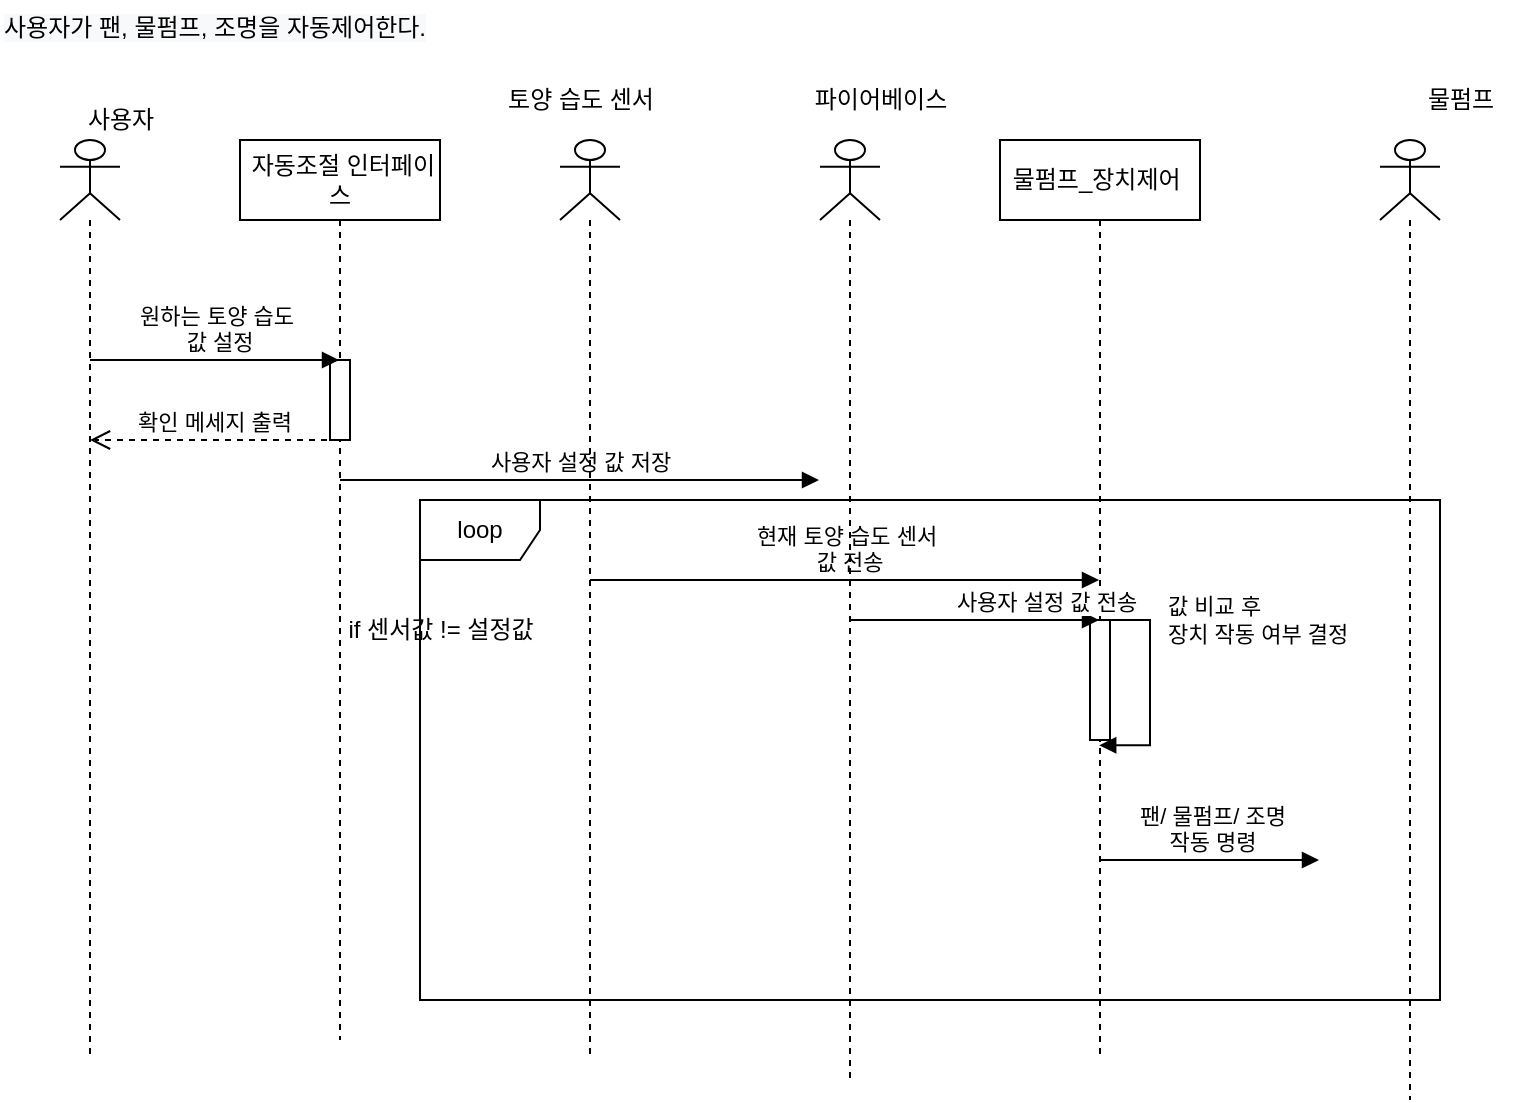 <mxfile version="20.5.3" type="github">
  <diagram id="Z_jb_i1OUhFMdzfZDqN_" name="페이지-1">
    <mxGraphModel dx="1038" dy="571" grid="1" gridSize="10" guides="1" tooltips="1" connect="1" arrows="1" fold="1" page="1" pageScale="1" pageWidth="827" pageHeight="1169" math="0" shadow="0">
      <root>
        <mxCell id="0" />
        <mxCell id="1" parent="0" />
        <mxCell id="ybVhzSZ3yJq0IbKlZSbC-16" value="loop" style="shape=umlFrame;whiteSpace=wrap;html=1;" parent="1" vertex="1">
          <mxGeometry x="260" y="280" width="510" height="250" as="geometry" />
        </mxCell>
        <mxCell id="ybVhzSZ3yJq0IbKlZSbC-1" value="&lt;span style=&quot;color: rgb(0, 0, 0); font-family: Helvetica; font-size: 12px; font-style: normal; font-variant-ligatures: normal; font-variant-caps: normal; font-weight: 400; letter-spacing: normal; orphans: 2; text-align: center; text-indent: 0px; text-transform: none; widows: 2; word-spacing: 0px; -webkit-text-stroke-width: 0px; background-color: rgb(248, 249, 250); text-decoration-thickness: initial; text-decoration-style: initial; text-decoration-color: initial; float: none; display: inline !important;&quot;&gt;사용자가 팬, 물펌프, 조명을 자동제어한다.&lt;/span&gt;" style="text;whiteSpace=wrap;html=1;" parent="1" vertex="1">
          <mxGeometry x="50" y="30" width="260" height="40" as="geometry" />
        </mxCell>
        <mxCell id="ybVhzSZ3yJq0IbKlZSbC-7" value="&amp;nbsp;자동조절 인터페이스" style="shape=umlLifeline;perimeter=lifelinePerimeter;whiteSpace=wrap;html=1;container=1;collapsible=0;recursiveResize=0;outlineConnect=0;" parent="1" vertex="1">
          <mxGeometry x="170" y="100" width="100" height="450" as="geometry" />
        </mxCell>
        <mxCell id="ybVhzSZ3yJq0IbKlZSbC-8" value="확인 메세지 출력" style="html=1;verticalAlign=bottom;endArrow=open;dashed=1;endSize=8;rounded=0;" parent="ybVhzSZ3yJq0IbKlZSbC-7" target="n0njOLkOn22POL2NZcef-1" edge="1">
          <mxGeometry relative="1" as="geometry">
            <mxPoint x="49.5" y="150" as="sourcePoint" />
            <mxPoint x="-80" y="150" as="targetPoint" />
            <Array as="points">
              <mxPoint x="20" y="150" />
            </Array>
          </mxGeometry>
        </mxCell>
        <mxCell id="ybVhzSZ3yJq0IbKlZSbC-27" value="" style="html=1;points=[];perimeter=orthogonalPerimeter;" parent="ybVhzSZ3yJq0IbKlZSbC-7" vertex="1">
          <mxGeometry x="45" y="110" width="10" height="40" as="geometry" />
        </mxCell>
        <mxCell id="ybVhzSZ3yJq0IbKlZSbC-10" value="물펌프_장치제어&amp;nbsp;" style="shape=umlLifeline;perimeter=lifelinePerimeter;whiteSpace=wrap;html=1;container=1;collapsible=0;recursiveResize=0;outlineConnect=0;" parent="1" vertex="1">
          <mxGeometry x="550" y="100" width="100" height="460" as="geometry" />
        </mxCell>
        <mxCell id="kuCBZX1RvtrEEPZ2ifss-1" value="" style="html=1;points=[];perimeter=orthogonalPerimeter;" parent="ybVhzSZ3yJq0IbKlZSbC-10" vertex="1">
          <mxGeometry x="45" y="240" width="10" height="60" as="geometry" />
        </mxCell>
        <mxCell id="kuCBZX1RvtrEEPZ2ifss-2" value="값 비교 후&amp;nbsp;&lt;br&gt;장치 작동 여부 결정" style="edgeStyle=orthogonalEdgeStyle;html=1;align=left;spacingLeft=2;endArrow=block;rounded=0;entryX=0.96;entryY=1.022;entryDx=0;entryDy=0;entryPerimeter=0;" parent="ybVhzSZ3yJq0IbKlZSbC-10" edge="1">
          <mxGeometry x="-0.491" y="5" relative="1" as="geometry">
            <mxPoint x="45" y="240" as="sourcePoint" />
            <Array as="points">
              <mxPoint x="75" y="240" />
              <mxPoint x="75" y="303" />
            </Array>
            <mxPoint as="offset" />
            <mxPoint x="49.6" y="302.64" as="targetPoint" />
          </mxGeometry>
        </mxCell>
        <mxCell id="ybVhzSZ3yJq0IbKlZSbC-12" value="사용자 설정 값 저장" style="html=1;verticalAlign=bottom;endArrow=block;rounded=0;" parent="1" source="ybVhzSZ3yJq0IbKlZSbC-7" edge="1">
          <mxGeometry width="80" relative="1" as="geometry">
            <mxPoint x="249.5" y="280" as="sourcePoint" />
            <mxPoint x="459.5" y="270" as="targetPoint" />
            <Array as="points">
              <mxPoint x="310" y="270" />
            </Array>
          </mxGeometry>
        </mxCell>
        <mxCell id="ybVhzSZ3yJq0IbKlZSbC-13" value="현재 토양 습도 센서&lt;br&gt;&amp;nbsp;값 전송" style="html=1;verticalAlign=bottom;endArrow=block;rounded=0;" parent="1" source="n0njOLkOn22POL2NZcef-8" target="ybVhzSZ3yJq0IbKlZSbC-10" edge="1">
          <mxGeometry width="80" relative="1" as="geometry">
            <mxPoint x="339.5" y="320" as="sourcePoint" />
            <mxPoint x="579.5" y="320" as="targetPoint" />
            <Array as="points">
              <mxPoint x="440" y="320" />
            </Array>
          </mxGeometry>
        </mxCell>
        <mxCell id="ybVhzSZ3yJq0IbKlZSbC-15" value="사용자 설정 값 전송" style="html=1;verticalAlign=bottom;endArrow=block;rounded=0;" parent="1" target="ybVhzSZ3yJq0IbKlZSbC-10" edge="1" source="n0njOLkOn22POL2NZcef-3">
          <mxGeometry x="0.564" width="80" relative="1" as="geometry">
            <mxPoint x="579.5" y="350" as="sourcePoint" />
            <mxPoint x="570" y="350" as="targetPoint" />
            <Array as="points">
              <mxPoint x="540" y="340" />
            </Array>
            <mxPoint as="offset" />
          </mxGeometry>
        </mxCell>
        <mxCell id="ybVhzSZ3yJq0IbKlZSbC-20" value="팬/ 물펌프/ 조명 &lt;br&gt;작동 명령" style="html=1;verticalAlign=bottom;endArrow=block;rounded=0;" parent="1" source="ybVhzSZ3yJq0IbKlZSbC-10" edge="1">
          <mxGeometry x="-0.003" width="80" relative="1" as="geometry">
            <mxPoint x="409.5" y="380" as="sourcePoint" />
            <mxPoint x="709.5" y="460" as="targetPoint" />
            <Array as="points">
              <mxPoint x="660" y="460" />
            </Array>
            <mxPoint x="1" as="offset" />
          </mxGeometry>
        </mxCell>
        <mxCell id="n0njOLkOn22POL2NZcef-1" value="" style="shape=umlLifeline;participant=umlActor;perimeter=lifelinePerimeter;whiteSpace=wrap;html=1;container=1;collapsible=0;recursiveResize=0;verticalAlign=top;spacingTop=36;outlineConnect=0;" vertex="1" parent="1">
          <mxGeometry x="80" y="100" width="30" height="460" as="geometry" />
        </mxCell>
        <mxCell id="n0njOLkOn22POL2NZcef-2" value="원하는 토양 습도&lt;br&gt;&amp;nbsp;값 설정" style="html=1;verticalAlign=bottom;endArrow=block;rounded=0;" edge="1" parent="1" source="n0njOLkOn22POL2NZcef-1" target="ybVhzSZ3yJq0IbKlZSbC-7">
          <mxGeometry width="80" relative="1" as="geometry">
            <mxPoint x="90" y="209" as="sourcePoint" />
            <mxPoint x="170" y="209" as="targetPoint" />
            <Array as="points">
              <mxPoint x="150" y="210" />
            </Array>
          </mxGeometry>
        </mxCell>
        <mxCell id="n0njOLkOn22POL2NZcef-3" value="" style="shape=umlLifeline;participant=umlActor;perimeter=lifelinePerimeter;whiteSpace=wrap;html=1;container=1;collapsible=0;recursiveResize=0;verticalAlign=top;spacingTop=36;outlineConnect=0;" vertex="1" parent="1">
          <mxGeometry x="460" y="100" width="30" height="470" as="geometry" />
        </mxCell>
        <mxCell id="n0njOLkOn22POL2NZcef-4" value="" style="shape=umlLifeline;participant=umlActor;perimeter=lifelinePerimeter;whiteSpace=wrap;html=1;container=1;collapsible=0;recursiveResize=0;verticalAlign=top;spacingTop=36;outlineConnect=0;" vertex="1" parent="1">
          <mxGeometry x="740" y="100" width="30" height="480" as="geometry" />
        </mxCell>
        <mxCell id="n0njOLkOn22POL2NZcef-5" value="사용자" style="text;html=1;align=center;verticalAlign=middle;resizable=0;points=[];autosize=1;strokeColor=none;fillColor=none;" vertex="1" parent="1">
          <mxGeometry x="80" y="75" width="60" height="30" as="geometry" />
        </mxCell>
        <mxCell id="n0njOLkOn22POL2NZcef-6" value="파이어베이스" style="text;html=1;align=center;verticalAlign=middle;resizable=0;points=[];autosize=1;strokeColor=none;fillColor=none;" vertex="1" parent="1">
          <mxGeometry x="440" y="65" width="100" height="30" as="geometry" />
        </mxCell>
        <mxCell id="n0njOLkOn22POL2NZcef-7" value="물펌프" style="text;html=1;align=center;verticalAlign=middle;resizable=0;points=[];autosize=1;strokeColor=none;fillColor=none;" vertex="1" parent="1">
          <mxGeometry x="750" y="65" width="60" height="30" as="geometry" />
        </mxCell>
        <mxCell id="ybVhzSZ3yJq0IbKlZSbC-22" value="if 센서값 != 설정값" style="text;html=1;resizable=0;autosize=1;align=center;verticalAlign=middle;points=[];fillColor=none;strokeColor=none;rounded=0;" parent="1" vertex="1">
          <mxGeometry x="210" y="330" width="120" height="30" as="geometry" />
        </mxCell>
        <mxCell id="n0njOLkOn22POL2NZcef-8" value="" style="shape=umlLifeline;participant=umlActor;perimeter=lifelinePerimeter;whiteSpace=wrap;html=1;container=1;collapsible=0;recursiveResize=0;verticalAlign=top;spacingTop=36;outlineConnect=0;" vertex="1" parent="1">
          <mxGeometry x="330" y="100" width="30" height="460" as="geometry" />
        </mxCell>
        <mxCell id="n0njOLkOn22POL2NZcef-9" value="토양 습도 센서" style="text;html=1;align=center;verticalAlign=middle;resizable=0;points=[];autosize=1;strokeColor=none;fillColor=none;" vertex="1" parent="1">
          <mxGeometry x="290" y="65" width="100" height="30" as="geometry" />
        </mxCell>
      </root>
    </mxGraphModel>
  </diagram>
</mxfile>
